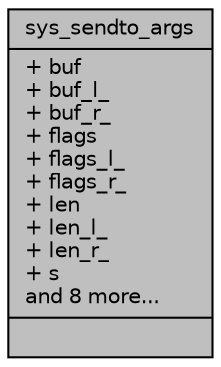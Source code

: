 digraph "sys_sendto_args"
{
 // LATEX_PDF_SIZE
  edge [fontname="Helvetica",fontsize="10",labelfontname="Helvetica",labelfontsize="10"];
  node [fontname="Helvetica",fontsize="10",shape=record];
  Node1 [label="{sys_sendto_args\n|+ buf\l+ buf_l_\l+ buf_r_\l+ flags\l+ flags_l_\l+ flags_r_\l+ len\l+ len_l_\l+ len_r_\l+ s\land 8 more...\l|}",height=0.2,width=0.4,color="black", fillcolor="grey75", style="filled", fontcolor="black",tooltip=" "];
}
